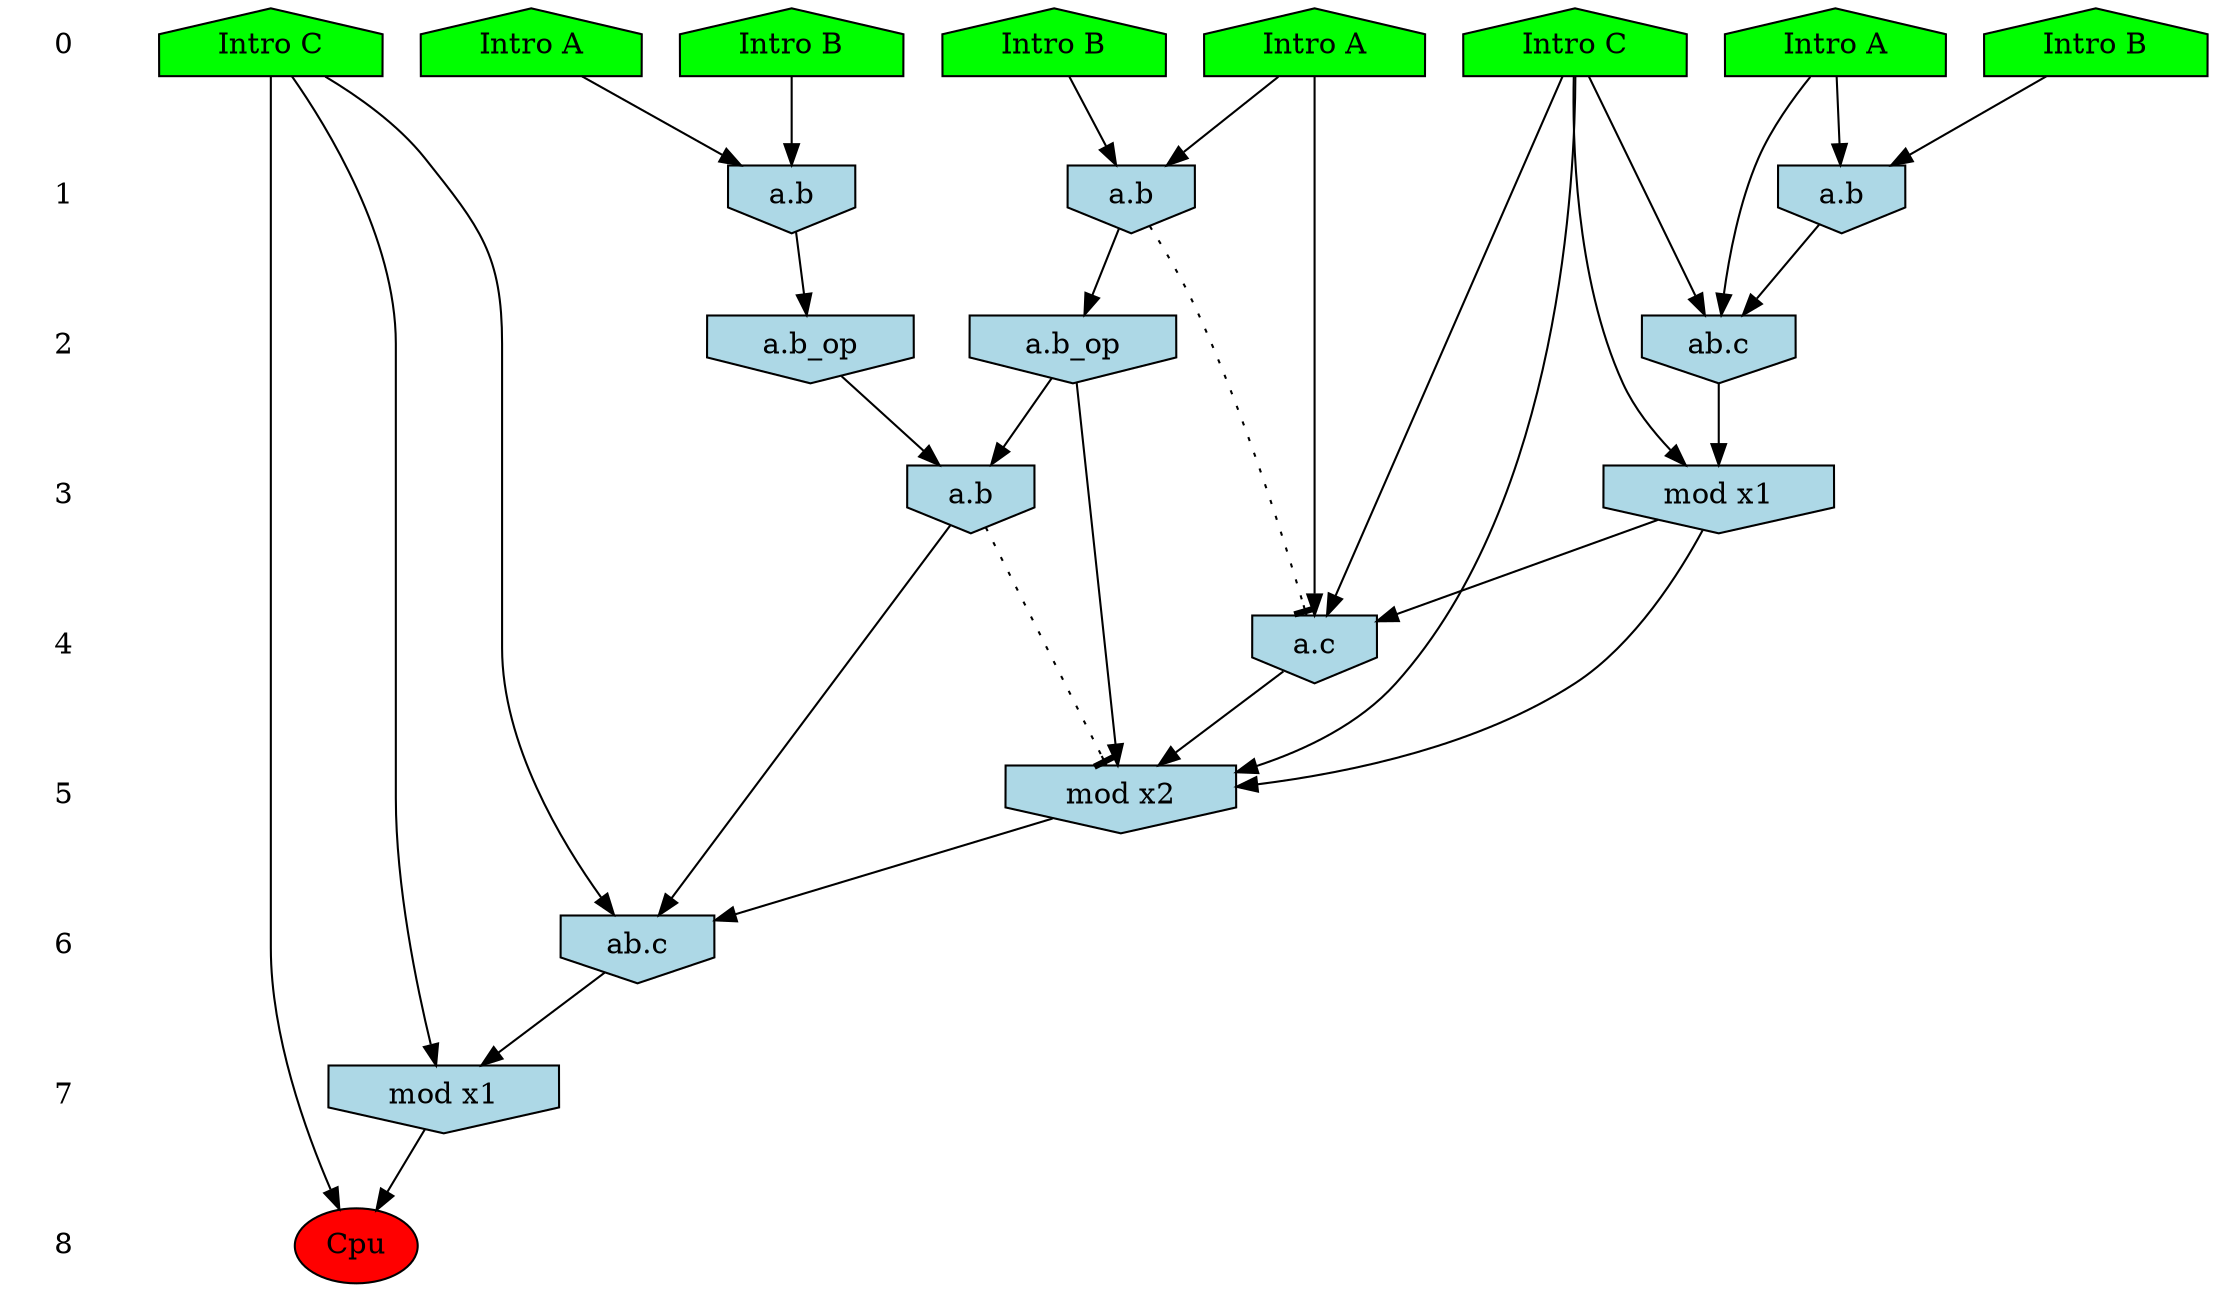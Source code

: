 /* Compression of 1 causal flows obtained in average at 1.594241E+01 t.u */
/* Compressed causal flows were: [2687] */
digraph G{
 ranksep=.5 ; 
{ rank = same ; "0" [shape=plaintext] ; node_1 [label ="Intro A", shape=house, style=filled, fillcolor=green] ;
node_2 [label ="Intro A", shape=house, style=filled, fillcolor=green] ;
node_3 [label ="Intro A", shape=house, style=filled, fillcolor=green] ;
node_4 [label ="Intro B", shape=house, style=filled, fillcolor=green] ;
node_5 [label ="Intro B", shape=house, style=filled, fillcolor=green] ;
node_6 [label ="Intro B", shape=house, style=filled, fillcolor=green] ;
node_7 [label ="Intro C", shape=house, style=filled, fillcolor=green] ;
node_8 [label ="Intro C", shape=house, style=filled, fillcolor=green] ;
}
{ rank = same ; "1" [shape=plaintext] ; node_9 [label="a.b", shape=invhouse, style=filled, fillcolor = lightblue] ;
node_13 [label="a.b", shape=invhouse, style=filled, fillcolor = lightblue] ;
node_14 [label="a.b", shape=invhouse, style=filled, fillcolor = lightblue] ;
}
{ rank = same ; "2" [shape=plaintext] ; node_10 [label="ab.c", shape=invhouse, style=filled, fillcolor = lightblue] ;
node_15 [label="a.b_op", shape=invhouse, style=filled, fillcolor = lightblue] ;
node_16 [label="a.b_op", shape=invhouse, style=filled, fillcolor = lightblue] ;
}
{ rank = same ; "3" [shape=plaintext] ; node_11 [label="mod x1", shape=invhouse, style=filled, fillcolor = lightblue] ;
node_18 [label="a.b", shape=invhouse, style=filled, fillcolor = lightblue] ;
}
{ rank = same ; "4" [shape=plaintext] ; node_12 [label="a.c", shape=invhouse, style=filled, fillcolor = lightblue] ;
}
{ rank = same ; "5" [shape=plaintext] ; node_17 [label="mod x2", shape=invhouse, style=filled, fillcolor = lightblue] ;
}
{ rank = same ; "6" [shape=plaintext] ; node_19 [label="ab.c", shape=invhouse, style=filled, fillcolor = lightblue] ;
}
{ rank = same ; "7" [shape=plaintext] ; node_20 [label="mod x1", shape=invhouse, style=filled, fillcolor = lightblue] ;
}
{ rank = same ; "8" [shape=plaintext] ; node_21 [label ="Cpu", style=filled, fillcolor=red] ;
}
"0" -> "1" [style="invis"]; 
"1" -> "2" [style="invis"]; 
"2" -> "3" [style="invis"]; 
"3" -> "4" [style="invis"]; 
"4" -> "5" [style="invis"]; 
"5" -> "6" [style="invis"]; 
"6" -> "7" [style="invis"]; 
"7" -> "8" [style="invis"]; 
node_2 -> node_9
node_4 -> node_9
node_2 -> node_10
node_8 -> node_10
node_9 -> node_10
node_8 -> node_11
node_10 -> node_11
node_1 -> node_12
node_8 -> node_12
node_11 -> node_12
node_3 -> node_13
node_5 -> node_13
node_1 -> node_14
node_6 -> node_14
node_13 -> node_15
node_14 -> node_16
node_8 -> node_17
node_11 -> node_17
node_12 -> node_17
node_16 -> node_17
node_15 -> node_18
node_16 -> node_18
node_7 -> node_19
node_17 -> node_19
node_18 -> node_19
node_7 -> node_20
node_19 -> node_20
node_7 -> node_21
node_20 -> node_21
node_14 -> node_12 [style=dotted, arrowhead = tee] 
node_18 -> node_17 [style=dotted, arrowhead = tee] 
}
/*
 Dot generation time: 0.000000
*/